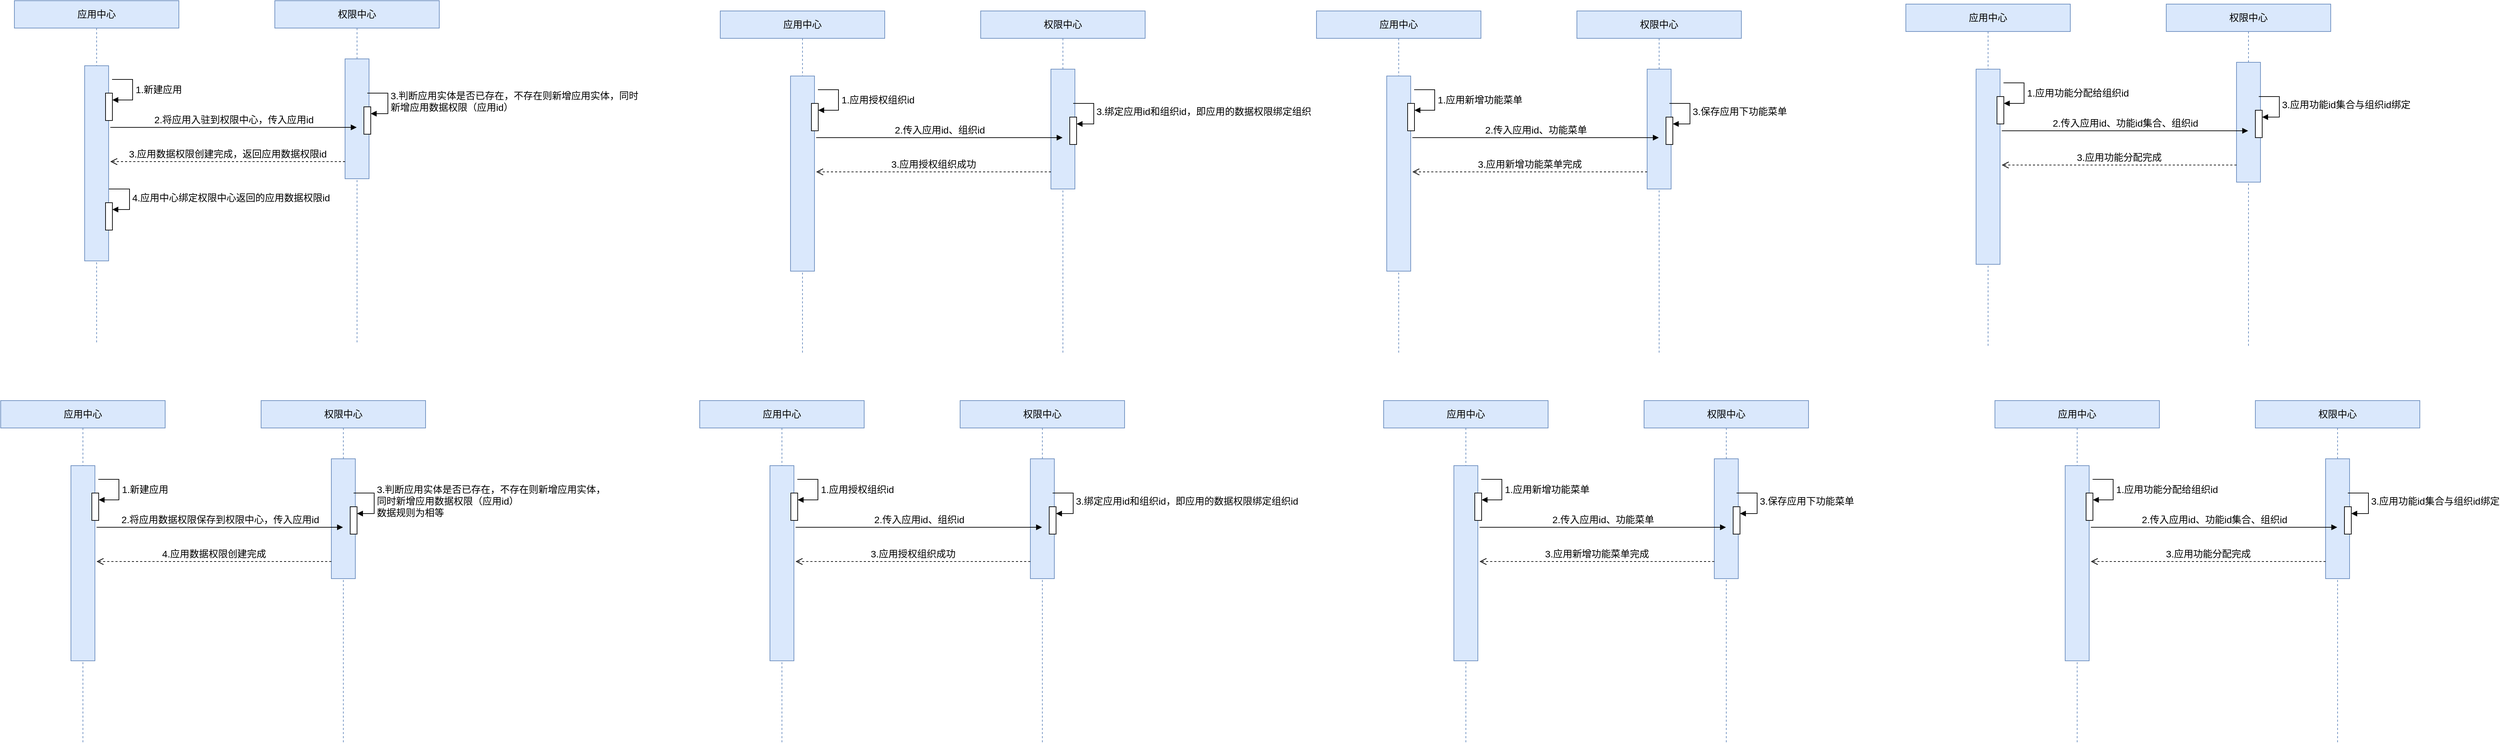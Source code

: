 <mxfile version="21.1.1" type="github">
  <diagram name="第 1 页" id="cDu-nd81y8ZBENEwocHq">
    <mxGraphModel dx="1307" dy="838" grid="1" gridSize="10" guides="1" tooltips="1" connect="1" arrows="1" fold="1" page="1" pageScale="1" pageWidth="827" pageHeight="1169" math="0" shadow="0">
      <root>
        <mxCell id="0" />
        <mxCell id="1" parent="0" />
        <mxCell id="DfRIseQvaOyFvM4dR8Jv-5" value="应用中心" style="shape=umlLifeline;perimeter=lifelinePerimeter;whiteSpace=wrap;html=1;container=1;dropTarget=0;collapsible=0;recursiveResize=0;outlineConnect=0;portConstraint=eastwest;newEdgeStyle={&quot;edgeStyle&quot;:&quot;elbowEdgeStyle&quot;,&quot;elbow&quot;:&quot;vertical&quot;,&quot;curved&quot;:0,&quot;rounded&quot;:0};fillColor=#dae8fc;strokeColor=#6c8ebf;fontSize=14;" vertex="1" parent="1">
          <mxGeometry x="70" y="585" width="240" height="500" as="geometry" />
        </mxCell>
        <mxCell id="DfRIseQvaOyFvM4dR8Jv-6" value="" style="html=1;points=[];perimeter=orthogonalPerimeter;outlineConnect=0;targetShapes=umlLifeline;portConstraint=eastwest;newEdgeStyle={&quot;edgeStyle&quot;:&quot;elbowEdgeStyle&quot;,&quot;elbow&quot;:&quot;vertical&quot;,&quot;curved&quot;:0,&quot;rounded&quot;:0};fillColor=#dae8fc;strokeColor=#6c8ebf;fontSize=14;" vertex="1" parent="DfRIseQvaOyFvM4dR8Jv-5">
          <mxGeometry x="102.5" y="95" width="35" height="285" as="geometry" />
        </mxCell>
        <mxCell id="DfRIseQvaOyFvM4dR8Jv-19" value="" style="html=1;points=[];perimeter=orthogonalPerimeter;outlineConnect=0;targetShapes=umlLifeline;portConstraint=eastwest;newEdgeStyle={&quot;edgeStyle&quot;:&quot;elbowEdgeStyle&quot;,&quot;elbow&quot;:&quot;vertical&quot;,&quot;curved&quot;:0,&quot;rounded&quot;:0};fontSize=14;" vertex="1" parent="DfRIseQvaOyFvM4dR8Jv-5">
          <mxGeometry x="133" y="135" width="10" height="40" as="geometry" />
        </mxCell>
        <mxCell id="DfRIseQvaOyFvM4dR8Jv-20" value="1.新建应用" style="html=1;align=left;spacingLeft=2;endArrow=block;rounded=0;edgeStyle=orthogonalEdgeStyle;curved=0;rounded=0;fontSize=14;" edge="1" target="DfRIseQvaOyFvM4dR8Jv-19" parent="DfRIseQvaOyFvM4dR8Jv-5">
          <mxGeometry relative="1" as="geometry">
            <mxPoint x="142.5" y="115" as="sourcePoint" />
            <Array as="points">
              <mxPoint x="172.5" y="145" />
            </Array>
          </mxGeometry>
        </mxCell>
        <mxCell id="DfRIseQvaOyFvM4dR8Jv-21" value="" style="html=1;points=[];perimeter=orthogonalPerimeter;outlineConnect=0;targetShapes=umlLifeline;portConstraint=eastwest;newEdgeStyle={&quot;edgeStyle&quot;:&quot;elbowEdgeStyle&quot;,&quot;elbow&quot;:&quot;vertical&quot;,&quot;curved&quot;:0,&quot;rounded&quot;:0};fontSize=14;" vertex="1" parent="DfRIseQvaOyFvM4dR8Jv-5">
          <mxGeometry x="133" y="295" width="10" height="40" as="geometry" />
        </mxCell>
        <mxCell id="DfRIseQvaOyFvM4dR8Jv-22" value="4.应用中心绑定权限中心返回的应用数据权限id" style="html=1;align=left;spacingLeft=2;endArrow=block;rounded=0;edgeStyle=orthogonalEdgeStyle;curved=0;rounded=0;fontSize=14;" edge="1" target="DfRIseQvaOyFvM4dR8Jv-21" parent="DfRIseQvaOyFvM4dR8Jv-5">
          <mxGeometry x="0.014" relative="1" as="geometry">
            <mxPoint x="138" y="275" as="sourcePoint" />
            <Array as="points">
              <mxPoint x="168" y="305" />
            </Array>
            <mxPoint as="offset" />
          </mxGeometry>
        </mxCell>
        <mxCell id="DfRIseQvaOyFvM4dR8Jv-7" value="权限中心" style="shape=umlLifeline;perimeter=lifelinePerimeter;whiteSpace=wrap;html=1;container=1;dropTarget=0;collapsible=0;recursiveResize=0;outlineConnect=0;portConstraint=eastwest;newEdgeStyle={&quot;edgeStyle&quot;:&quot;elbowEdgeStyle&quot;,&quot;elbow&quot;:&quot;vertical&quot;,&quot;curved&quot;:0,&quot;rounded&quot;:0};fillColor=#dae8fc;strokeColor=#6c8ebf;fontSize=14;" vertex="1" parent="1">
          <mxGeometry x="450" y="585" width="240" height="500" as="geometry" />
        </mxCell>
        <mxCell id="DfRIseQvaOyFvM4dR8Jv-8" value="" style="html=1;points=[];perimeter=orthogonalPerimeter;outlineConnect=0;targetShapes=umlLifeline;portConstraint=eastwest;newEdgeStyle={&quot;edgeStyle&quot;:&quot;elbowEdgeStyle&quot;,&quot;elbow&quot;:&quot;vertical&quot;,&quot;curved&quot;:0,&quot;rounded&quot;:0};fillColor=#dae8fc;strokeColor=#6c8ebf;fontSize=14;" vertex="1" parent="DfRIseQvaOyFvM4dR8Jv-7">
          <mxGeometry x="102.5" y="85" width="35" height="175" as="geometry" />
        </mxCell>
        <mxCell id="DfRIseQvaOyFvM4dR8Jv-17" value="" style="html=1;points=[];perimeter=orthogonalPerimeter;outlineConnect=0;targetShapes=umlLifeline;portConstraint=eastwest;newEdgeStyle={&quot;edgeStyle&quot;:&quot;elbowEdgeStyle&quot;,&quot;elbow&quot;:&quot;vertical&quot;,&quot;curved&quot;:0,&quot;rounded&quot;:0};fontSize=14;" vertex="1" parent="DfRIseQvaOyFvM4dR8Jv-7">
          <mxGeometry x="130" y="155" width="10" height="40" as="geometry" />
        </mxCell>
        <mxCell id="DfRIseQvaOyFvM4dR8Jv-18" value="3.判断应用实体是否已存在，不存在则新增应用实体，同时&lt;br&gt;新增应用数据权限（应用id）" style="html=1;align=left;spacingLeft=2;endArrow=block;rounded=0;edgeStyle=orthogonalEdgeStyle;curved=0;rounded=0;fontSize=14;" edge="1" target="DfRIseQvaOyFvM4dR8Jv-17" parent="DfRIseQvaOyFvM4dR8Jv-7">
          <mxGeometry x="-0.009" relative="1" as="geometry">
            <mxPoint x="135" y="135" as="sourcePoint" />
            <Array as="points">
              <mxPoint x="165" y="165" />
            </Array>
            <mxPoint as="offset" />
          </mxGeometry>
        </mxCell>
        <mxCell id="DfRIseQvaOyFvM4dR8Jv-12" value="2.将应用入驻到权限中心，传入应用id" style="html=1;verticalAlign=bottom;endArrow=block;edgeStyle=elbowEdgeStyle;elbow=vertical;curved=0;rounded=0;fontSize=14;" edge="1" parent="1" target="DfRIseQvaOyFvM4dR8Jv-7">
          <mxGeometry x="0.0" width="80" relative="1" as="geometry">
            <mxPoint x="210" y="770" as="sourcePoint" />
            <mxPoint x="290" y="770" as="targetPoint" />
            <mxPoint as="offset" />
          </mxGeometry>
        </mxCell>
        <mxCell id="DfRIseQvaOyFvM4dR8Jv-13" value="3.应用数据权限创建完成，返回应用数据权限id" style="html=1;verticalAlign=bottom;endArrow=open;dashed=1;endSize=8;edgeStyle=elbowEdgeStyle;elbow=vertical;curved=0;rounded=0;fontSize=14;" edge="1" parent="1" source="DfRIseQvaOyFvM4dR8Jv-8">
          <mxGeometry x="0.002" relative="1" as="geometry">
            <mxPoint x="290" y="820" as="sourcePoint" />
            <mxPoint x="210" y="820" as="targetPoint" />
            <mxPoint as="offset" />
          </mxGeometry>
        </mxCell>
        <mxCell id="DfRIseQvaOyFvM4dR8Jv-23" value="应用中心" style="shape=umlLifeline;perimeter=lifelinePerimeter;whiteSpace=wrap;html=1;container=1;dropTarget=0;collapsible=0;recursiveResize=0;outlineConnect=0;portConstraint=eastwest;newEdgeStyle={&quot;edgeStyle&quot;:&quot;elbowEdgeStyle&quot;,&quot;elbow&quot;:&quot;vertical&quot;,&quot;curved&quot;:0,&quot;rounded&quot;:0};fillColor=#dae8fc;strokeColor=#6c8ebf;fontSize=14;" vertex="1" parent="1">
          <mxGeometry x="1100" y="600" width="240" height="500" as="geometry" />
        </mxCell>
        <mxCell id="DfRIseQvaOyFvM4dR8Jv-24" value="" style="html=1;points=[];perimeter=orthogonalPerimeter;outlineConnect=0;targetShapes=umlLifeline;portConstraint=eastwest;newEdgeStyle={&quot;edgeStyle&quot;:&quot;elbowEdgeStyle&quot;,&quot;elbow&quot;:&quot;vertical&quot;,&quot;curved&quot;:0,&quot;rounded&quot;:0};fillColor=#dae8fc;strokeColor=#6c8ebf;fontSize=14;" vertex="1" parent="DfRIseQvaOyFvM4dR8Jv-23">
          <mxGeometry x="102.5" y="95" width="35" height="285" as="geometry" />
        </mxCell>
        <mxCell id="DfRIseQvaOyFvM4dR8Jv-25" value="" style="html=1;points=[];perimeter=orthogonalPerimeter;outlineConnect=0;targetShapes=umlLifeline;portConstraint=eastwest;newEdgeStyle={&quot;edgeStyle&quot;:&quot;elbowEdgeStyle&quot;,&quot;elbow&quot;:&quot;vertical&quot;,&quot;curved&quot;:0,&quot;rounded&quot;:0};fontSize=14;" vertex="1" parent="DfRIseQvaOyFvM4dR8Jv-23">
          <mxGeometry x="133" y="135" width="10" height="40" as="geometry" />
        </mxCell>
        <mxCell id="DfRIseQvaOyFvM4dR8Jv-26" value="1.应用授权组织id" style="html=1;align=left;spacingLeft=2;endArrow=block;rounded=0;edgeStyle=orthogonalEdgeStyle;curved=0;rounded=0;fontSize=14;" edge="1" parent="DfRIseQvaOyFvM4dR8Jv-23" target="DfRIseQvaOyFvM4dR8Jv-25">
          <mxGeometry x="-0.011" relative="1" as="geometry">
            <mxPoint x="142.5" y="115" as="sourcePoint" />
            <Array as="points">
              <mxPoint x="172.5" y="145" />
            </Array>
            <mxPoint as="offset" />
          </mxGeometry>
        </mxCell>
        <mxCell id="DfRIseQvaOyFvM4dR8Jv-29" value="权限中心" style="shape=umlLifeline;perimeter=lifelinePerimeter;whiteSpace=wrap;html=1;container=1;dropTarget=0;collapsible=0;recursiveResize=0;outlineConnect=0;portConstraint=eastwest;newEdgeStyle={&quot;edgeStyle&quot;:&quot;elbowEdgeStyle&quot;,&quot;elbow&quot;:&quot;vertical&quot;,&quot;curved&quot;:0,&quot;rounded&quot;:0};fillColor=#dae8fc;strokeColor=#6c8ebf;fontSize=14;" vertex="1" parent="1">
          <mxGeometry x="1480" y="600" width="240" height="500" as="geometry" />
        </mxCell>
        <mxCell id="DfRIseQvaOyFvM4dR8Jv-30" value="" style="html=1;points=[];perimeter=orthogonalPerimeter;outlineConnect=0;targetShapes=umlLifeline;portConstraint=eastwest;newEdgeStyle={&quot;edgeStyle&quot;:&quot;elbowEdgeStyle&quot;,&quot;elbow&quot;:&quot;vertical&quot;,&quot;curved&quot;:0,&quot;rounded&quot;:0};fillColor=#dae8fc;strokeColor=#6c8ebf;fontSize=14;" vertex="1" parent="DfRIseQvaOyFvM4dR8Jv-29">
          <mxGeometry x="102.5" y="85" width="35" height="175" as="geometry" />
        </mxCell>
        <mxCell id="DfRIseQvaOyFvM4dR8Jv-31" value="" style="html=1;points=[];perimeter=orthogonalPerimeter;outlineConnect=0;targetShapes=umlLifeline;portConstraint=eastwest;newEdgeStyle={&quot;edgeStyle&quot;:&quot;elbowEdgeStyle&quot;,&quot;elbow&quot;:&quot;vertical&quot;,&quot;curved&quot;:0,&quot;rounded&quot;:0};fontSize=14;" vertex="1" parent="DfRIseQvaOyFvM4dR8Jv-29">
          <mxGeometry x="130" y="155" width="10" height="40" as="geometry" />
        </mxCell>
        <mxCell id="DfRIseQvaOyFvM4dR8Jv-32" value="3.绑定应用id和组织id，即应用的数据权限绑定组织" style="html=1;align=left;spacingLeft=2;endArrow=block;rounded=0;edgeStyle=orthogonalEdgeStyle;curved=0;rounded=0;fontSize=14;" edge="1" parent="DfRIseQvaOyFvM4dR8Jv-29" target="DfRIseQvaOyFvM4dR8Jv-31">
          <mxGeometry x="-0.009" relative="1" as="geometry">
            <mxPoint x="135" y="135" as="sourcePoint" />
            <Array as="points">
              <mxPoint x="165" y="165" />
            </Array>
            <mxPoint as="offset" />
          </mxGeometry>
        </mxCell>
        <mxCell id="DfRIseQvaOyFvM4dR8Jv-33" value="2.传入应用id、组织id" style="html=1;verticalAlign=bottom;endArrow=block;edgeStyle=elbowEdgeStyle;elbow=vertical;curved=0;rounded=0;fontSize=14;" edge="1" parent="1" target="DfRIseQvaOyFvM4dR8Jv-29">
          <mxGeometry x="0.001" width="80" relative="1" as="geometry">
            <mxPoint x="1240" y="785" as="sourcePoint" />
            <mxPoint x="1320" y="785" as="targetPoint" />
            <mxPoint as="offset" />
          </mxGeometry>
        </mxCell>
        <mxCell id="DfRIseQvaOyFvM4dR8Jv-34" value="3.应用授权组织成功" style="html=1;verticalAlign=bottom;endArrow=open;dashed=1;endSize=8;edgeStyle=elbowEdgeStyle;elbow=vertical;curved=0;rounded=0;fontSize=14;" edge="1" parent="1" source="DfRIseQvaOyFvM4dR8Jv-30">
          <mxGeometry x="0.001" relative="1" as="geometry">
            <mxPoint x="1320" y="835" as="sourcePoint" />
            <mxPoint x="1240" y="835" as="targetPoint" />
            <mxPoint as="offset" />
          </mxGeometry>
        </mxCell>
        <mxCell id="DfRIseQvaOyFvM4dR8Jv-35" value="应用中心" style="shape=umlLifeline;perimeter=lifelinePerimeter;whiteSpace=wrap;html=1;container=1;dropTarget=0;collapsible=0;recursiveResize=0;outlineConnect=0;portConstraint=eastwest;newEdgeStyle={&quot;edgeStyle&quot;:&quot;elbowEdgeStyle&quot;,&quot;elbow&quot;:&quot;vertical&quot;,&quot;curved&quot;:0,&quot;rounded&quot;:0};fillColor=#dae8fc;strokeColor=#6c8ebf;fontSize=14;" vertex="1" parent="1">
          <mxGeometry x="1970" y="600" width="240" height="500" as="geometry" />
        </mxCell>
        <mxCell id="DfRIseQvaOyFvM4dR8Jv-36" value="" style="html=1;points=[];perimeter=orthogonalPerimeter;outlineConnect=0;targetShapes=umlLifeline;portConstraint=eastwest;newEdgeStyle={&quot;edgeStyle&quot;:&quot;elbowEdgeStyle&quot;,&quot;elbow&quot;:&quot;vertical&quot;,&quot;curved&quot;:0,&quot;rounded&quot;:0};fillColor=#dae8fc;strokeColor=#6c8ebf;fontSize=14;" vertex="1" parent="DfRIseQvaOyFvM4dR8Jv-35">
          <mxGeometry x="102.5" y="95" width="35" height="285" as="geometry" />
        </mxCell>
        <mxCell id="DfRIseQvaOyFvM4dR8Jv-37" value="" style="html=1;points=[];perimeter=orthogonalPerimeter;outlineConnect=0;targetShapes=umlLifeline;portConstraint=eastwest;newEdgeStyle={&quot;edgeStyle&quot;:&quot;elbowEdgeStyle&quot;,&quot;elbow&quot;:&quot;vertical&quot;,&quot;curved&quot;:0,&quot;rounded&quot;:0};fontSize=14;" vertex="1" parent="DfRIseQvaOyFvM4dR8Jv-35">
          <mxGeometry x="133" y="135" width="10" height="40" as="geometry" />
        </mxCell>
        <mxCell id="DfRIseQvaOyFvM4dR8Jv-38" value="1.应用新增功能菜单" style="html=1;align=left;spacingLeft=2;endArrow=block;rounded=0;edgeStyle=orthogonalEdgeStyle;curved=0;rounded=0;fontSize=14;" edge="1" parent="DfRIseQvaOyFvM4dR8Jv-35" target="DfRIseQvaOyFvM4dR8Jv-37">
          <mxGeometry relative="1" as="geometry">
            <mxPoint x="142.5" y="115" as="sourcePoint" />
            <Array as="points">
              <mxPoint x="172.5" y="145" />
            </Array>
          </mxGeometry>
        </mxCell>
        <mxCell id="DfRIseQvaOyFvM4dR8Jv-39" value="权限中心" style="shape=umlLifeline;perimeter=lifelinePerimeter;whiteSpace=wrap;html=1;container=1;dropTarget=0;collapsible=0;recursiveResize=0;outlineConnect=0;portConstraint=eastwest;newEdgeStyle={&quot;edgeStyle&quot;:&quot;elbowEdgeStyle&quot;,&quot;elbow&quot;:&quot;vertical&quot;,&quot;curved&quot;:0,&quot;rounded&quot;:0};fillColor=#dae8fc;strokeColor=#6c8ebf;fontSize=14;" vertex="1" parent="1">
          <mxGeometry x="2350" y="600" width="240" height="500" as="geometry" />
        </mxCell>
        <mxCell id="DfRIseQvaOyFvM4dR8Jv-40" value="" style="html=1;points=[];perimeter=orthogonalPerimeter;outlineConnect=0;targetShapes=umlLifeline;portConstraint=eastwest;newEdgeStyle={&quot;edgeStyle&quot;:&quot;elbowEdgeStyle&quot;,&quot;elbow&quot;:&quot;vertical&quot;,&quot;curved&quot;:0,&quot;rounded&quot;:0};fillColor=#dae8fc;strokeColor=#6c8ebf;fontSize=14;" vertex="1" parent="DfRIseQvaOyFvM4dR8Jv-39">
          <mxGeometry x="102.5" y="85" width="35" height="175" as="geometry" />
        </mxCell>
        <mxCell id="DfRIseQvaOyFvM4dR8Jv-41" value="" style="html=1;points=[];perimeter=orthogonalPerimeter;outlineConnect=0;targetShapes=umlLifeline;portConstraint=eastwest;newEdgeStyle={&quot;edgeStyle&quot;:&quot;elbowEdgeStyle&quot;,&quot;elbow&quot;:&quot;vertical&quot;,&quot;curved&quot;:0,&quot;rounded&quot;:0};fontSize=14;" vertex="1" parent="DfRIseQvaOyFvM4dR8Jv-39">
          <mxGeometry x="130" y="155" width="10" height="40" as="geometry" />
        </mxCell>
        <mxCell id="DfRIseQvaOyFvM4dR8Jv-42" value="3.保存应用下功能菜单" style="html=1;align=left;spacingLeft=2;endArrow=block;rounded=0;edgeStyle=orthogonalEdgeStyle;curved=0;rounded=0;fontSize=14;" edge="1" parent="DfRIseQvaOyFvM4dR8Jv-39" target="DfRIseQvaOyFvM4dR8Jv-41">
          <mxGeometry x="-0.009" relative="1" as="geometry">
            <mxPoint x="135" y="135" as="sourcePoint" />
            <Array as="points">
              <mxPoint x="165" y="165" />
            </Array>
            <mxPoint as="offset" />
          </mxGeometry>
        </mxCell>
        <mxCell id="DfRIseQvaOyFvM4dR8Jv-43" value="2.传入应用id、功能菜单" style="html=1;verticalAlign=bottom;endArrow=block;edgeStyle=elbowEdgeStyle;elbow=vertical;curved=0;rounded=0;fontSize=14;" edge="1" parent="1" target="DfRIseQvaOyFvM4dR8Jv-39">
          <mxGeometry x="0.001" width="80" relative="1" as="geometry">
            <mxPoint x="2110" y="785" as="sourcePoint" />
            <mxPoint x="2190" y="785" as="targetPoint" />
            <mxPoint as="offset" />
          </mxGeometry>
        </mxCell>
        <mxCell id="DfRIseQvaOyFvM4dR8Jv-44" value="3.应用新增功能菜单完成" style="html=1;verticalAlign=bottom;endArrow=open;dashed=1;endSize=8;edgeStyle=elbowEdgeStyle;elbow=vertical;curved=0;rounded=0;fontSize=14;" edge="1" parent="1" source="DfRIseQvaOyFvM4dR8Jv-40">
          <mxGeometry x="0.001" relative="1" as="geometry">
            <mxPoint x="2190" y="835" as="sourcePoint" />
            <mxPoint x="2110" y="835" as="targetPoint" />
            <mxPoint as="offset" />
          </mxGeometry>
        </mxCell>
        <mxCell id="DfRIseQvaOyFvM4dR8Jv-47" value="应用中心" style="shape=umlLifeline;perimeter=lifelinePerimeter;whiteSpace=wrap;html=1;container=1;dropTarget=0;collapsible=0;recursiveResize=0;outlineConnect=0;portConstraint=eastwest;newEdgeStyle={&quot;edgeStyle&quot;:&quot;elbowEdgeStyle&quot;,&quot;elbow&quot;:&quot;vertical&quot;,&quot;curved&quot;:0,&quot;rounded&quot;:0};fillColor=#dae8fc;strokeColor=#6c8ebf;fontSize=14;" vertex="1" parent="1">
          <mxGeometry x="2830" y="590" width="240" height="500" as="geometry" />
        </mxCell>
        <mxCell id="DfRIseQvaOyFvM4dR8Jv-48" value="" style="html=1;points=[];perimeter=orthogonalPerimeter;outlineConnect=0;targetShapes=umlLifeline;portConstraint=eastwest;newEdgeStyle={&quot;edgeStyle&quot;:&quot;elbowEdgeStyle&quot;,&quot;elbow&quot;:&quot;vertical&quot;,&quot;curved&quot;:0,&quot;rounded&quot;:0};fillColor=#dae8fc;strokeColor=#6c8ebf;fontSize=14;" vertex="1" parent="DfRIseQvaOyFvM4dR8Jv-47">
          <mxGeometry x="102.5" y="95" width="35" height="285" as="geometry" />
        </mxCell>
        <mxCell id="DfRIseQvaOyFvM4dR8Jv-49" value="" style="html=1;points=[];perimeter=orthogonalPerimeter;outlineConnect=0;targetShapes=umlLifeline;portConstraint=eastwest;newEdgeStyle={&quot;edgeStyle&quot;:&quot;elbowEdgeStyle&quot;,&quot;elbow&quot;:&quot;vertical&quot;,&quot;curved&quot;:0,&quot;rounded&quot;:0};fontSize=14;" vertex="1" parent="DfRIseQvaOyFvM4dR8Jv-47">
          <mxGeometry x="133" y="135" width="10" height="40" as="geometry" />
        </mxCell>
        <mxCell id="DfRIseQvaOyFvM4dR8Jv-50" value="1.应用功能分配给组织id" style="html=1;align=left;spacingLeft=2;endArrow=block;rounded=0;edgeStyle=orthogonalEdgeStyle;curved=0;rounded=0;fontSize=14;" edge="1" parent="DfRIseQvaOyFvM4dR8Jv-47" target="DfRIseQvaOyFvM4dR8Jv-49">
          <mxGeometry relative="1" as="geometry">
            <mxPoint x="142.5" y="115" as="sourcePoint" />
            <Array as="points">
              <mxPoint x="172.5" y="145" />
            </Array>
          </mxGeometry>
        </mxCell>
        <mxCell id="DfRIseQvaOyFvM4dR8Jv-53" value="权限中心" style="shape=umlLifeline;perimeter=lifelinePerimeter;whiteSpace=wrap;html=1;container=1;dropTarget=0;collapsible=0;recursiveResize=0;outlineConnect=0;portConstraint=eastwest;newEdgeStyle={&quot;edgeStyle&quot;:&quot;elbowEdgeStyle&quot;,&quot;elbow&quot;:&quot;vertical&quot;,&quot;curved&quot;:0,&quot;rounded&quot;:0};fillColor=#dae8fc;strokeColor=#6c8ebf;fontSize=14;" vertex="1" parent="1">
          <mxGeometry x="3210" y="590" width="240" height="500" as="geometry" />
        </mxCell>
        <mxCell id="DfRIseQvaOyFvM4dR8Jv-54" value="" style="html=1;points=[];perimeter=orthogonalPerimeter;outlineConnect=0;targetShapes=umlLifeline;portConstraint=eastwest;newEdgeStyle={&quot;edgeStyle&quot;:&quot;elbowEdgeStyle&quot;,&quot;elbow&quot;:&quot;vertical&quot;,&quot;curved&quot;:0,&quot;rounded&quot;:0};fillColor=#dae8fc;strokeColor=#6c8ebf;fontSize=14;" vertex="1" parent="DfRIseQvaOyFvM4dR8Jv-53">
          <mxGeometry x="102.5" y="85" width="35" height="175" as="geometry" />
        </mxCell>
        <mxCell id="DfRIseQvaOyFvM4dR8Jv-55" value="" style="html=1;points=[];perimeter=orthogonalPerimeter;outlineConnect=0;targetShapes=umlLifeline;portConstraint=eastwest;newEdgeStyle={&quot;edgeStyle&quot;:&quot;elbowEdgeStyle&quot;,&quot;elbow&quot;:&quot;vertical&quot;,&quot;curved&quot;:0,&quot;rounded&quot;:0};fontSize=14;" vertex="1" parent="DfRIseQvaOyFvM4dR8Jv-53">
          <mxGeometry x="130" y="155" width="10" height="40" as="geometry" />
        </mxCell>
        <mxCell id="DfRIseQvaOyFvM4dR8Jv-56" value="3.应用功能id集合与组织id绑定" style="html=1;align=left;spacingLeft=2;endArrow=block;rounded=0;edgeStyle=orthogonalEdgeStyle;curved=0;rounded=0;fontSize=14;" edge="1" parent="DfRIseQvaOyFvM4dR8Jv-53" target="DfRIseQvaOyFvM4dR8Jv-55">
          <mxGeometry x="-0.009" relative="1" as="geometry">
            <mxPoint x="135" y="135" as="sourcePoint" />
            <Array as="points">
              <mxPoint x="165" y="165" />
            </Array>
            <mxPoint as="offset" />
          </mxGeometry>
        </mxCell>
        <mxCell id="DfRIseQvaOyFvM4dR8Jv-57" value="2.传入应用id、功能id集合、组织id" style="html=1;verticalAlign=bottom;endArrow=block;edgeStyle=elbowEdgeStyle;elbow=vertical;curved=0;rounded=0;fontSize=14;" edge="1" parent="1" target="DfRIseQvaOyFvM4dR8Jv-53">
          <mxGeometry width="80" relative="1" as="geometry">
            <mxPoint x="2970" y="775" as="sourcePoint" />
            <mxPoint x="3050" y="775" as="targetPoint" />
          </mxGeometry>
        </mxCell>
        <mxCell id="DfRIseQvaOyFvM4dR8Jv-58" value="3.应用功能分配完成" style="html=1;verticalAlign=bottom;endArrow=open;dashed=1;endSize=8;edgeStyle=elbowEdgeStyle;elbow=vertical;curved=0;rounded=0;fontSize=14;" edge="1" parent="1" source="DfRIseQvaOyFvM4dR8Jv-54">
          <mxGeometry x="0.001" relative="1" as="geometry">
            <mxPoint x="3050" y="825" as="sourcePoint" />
            <mxPoint x="2970" y="825" as="targetPoint" />
            <mxPoint as="offset" />
          </mxGeometry>
        </mxCell>
        <mxCell id="DfRIseQvaOyFvM4dR8Jv-59" value="应用中心" style="shape=umlLifeline;perimeter=lifelinePerimeter;whiteSpace=wrap;html=1;container=1;dropTarget=0;collapsible=0;recursiveResize=0;outlineConnect=0;portConstraint=eastwest;newEdgeStyle={&quot;edgeStyle&quot;:&quot;elbowEdgeStyle&quot;,&quot;elbow&quot;:&quot;vertical&quot;,&quot;curved&quot;:0,&quot;rounded&quot;:0};fillColor=#dae8fc;strokeColor=#6c8ebf;fontSize=14;" vertex="1" parent="1">
          <mxGeometry x="50" y="1169" width="240" height="500" as="geometry" />
        </mxCell>
        <mxCell id="DfRIseQvaOyFvM4dR8Jv-60" value="" style="html=1;points=[];perimeter=orthogonalPerimeter;outlineConnect=0;targetShapes=umlLifeline;portConstraint=eastwest;newEdgeStyle={&quot;edgeStyle&quot;:&quot;elbowEdgeStyle&quot;,&quot;elbow&quot;:&quot;vertical&quot;,&quot;curved&quot;:0,&quot;rounded&quot;:0};fillColor=#dae8fc;strokeColor=#6c8ebf;fontSize=14;" vertex="1" parent="DfRIseQvaOyFvM4dR8Jv-59">
          <mxGeometry x="102.5" y="95" width="35" height="285" as="geometry" />
        </mxCell>
        <mxCell id="DfRIseQvaOyFvM4dR8Jv-61" value="" style="html=1;points=[];perimeter=orthogonalPerimeter;outlineConnect=0;targetShapes=umlLifeline;portConstraint=eastwest;newEdgeStyle={&quot;edgeStyle&quot;:&quot;elbowEdgeStyle&quot;,&quot;elbow&quot;:&quot;vertical&quot;,&quot;curved&quot;:0,&quot;rounded&quot;:0};fontSize=14;" vertex="1" parent="DfRIseQvaOyFvM4dR8Jv-59">
          <mxGeometry x="133" y="135" width="10" height="40" as="geometry" />
        </mxCell>
        <mxCell id="DfRIseQvaOyFvM4dR8Jv-62" value="1.新建应用" style="html=1;align=left;spacingLeft=2;endArrow=block;rounded=0;edgeStyle=orthogonalEdgeStyle;curved=0;rounded=0;fontSize=14;" edge="1" parent="DfRIseQvaOyFvM4dR8Jv-59" target="DfRIseQvaOyFvM4dR8Jv-61">
          <mxGeometry relative="1" as="geometry">
            <mxPoint x="142.5" y="115" as="sourcePoint" />
            <Array as="points">
              <mxPoint x="172.5" y="145" />
            </Array>
          </mxGeometry>
        </mxCell>
        <mxCell id="DfRIseQvaOyFvM4dR8Jv-65" value="权限中心" style="shape=umlLifeline;perimeter=lifelinePerimeter;whiteSpace=wrap;html=1;container=1;dropTarget=0;collapsible=0;recursiveResize=0;outlineConnect=0;portConstraint=eastwest;newEdgeStyle={&quot;edgeStyle&quot;:&quot;elbowEdgeStyle&quot;,&quot;elbow&quot;:&quot;vertical&quot;,&quot;curved&quot;:0,&quot;rounded&quot;:0};fillColor=#dae8fc;strokeColor=#6c8ebf;fontSize=14;" vertex="1" parent="1">
          <mxGeometry x="430" y="1169" width="240" height="500" as="geometry" />
        </mxCell>
        <mxCell id="DfRIseQvaOyFvM4dR8Jv-66" value="" style="html=1;points=[];perimeter=orthogonalPerimeter;outlineConnect=0;targetShapes=umlLifeline;portConstraint=eastwest;newEdgeStyle={&quot;edgeStyle&quot;:&quot;elbowEdgeStyle&quot;,&quot;elbow&quot;:&quot;vertical&quot;,&quot;curved&quot;:0,&quot;rounded&quot;:0};fillColor=#dae8fc;strokeColor=#6c8ebf;fontSize=14;" vertex="1" parent="DfRIseQvaOyFvM4dR8Jv-65">
          <mxGeometry x="102.5" y="85" width="35" height="175" as="geometry" />
        </mxCell>
        <mxCell id="DfRIseQvaOyFvM4dR8Jv-67" value="" style="html=1;points=[];perimeter=orthogonalPerimeter;outlineConnect=0;targetShapes=umlLifeline;portConstraint=eastwest;newEdgeStyle={&quot;edgeStyle&quot;:&quot;elbowEdgeStyle&quot;,&quot;elbow&quot;:&quot;vertical&quot;,&quot;curved&quot;:0,&quot;rounded&quot;:0};fontSize=14;" vertex="1" parent="DfRIseQvaOyFvM4dR8Jv-65">
          <mxGeometry x="130" y="155" width="10" height="40" as="geometry" />
        </mxCell>
        <mxCell id="DfRIseQvaOyFvM4dR8Jv-68" value="3.判断应用实体是否已存在，不存在则新增应用实体，&lt;br&gt;同时新增应用数据权限（应用id）&lt;br&gt;数据规则为相等" style="html=1;align=left;spacingLeft=2;endArrow=block;rounded=0;edgeStyle=orthogonalEdgeStyle;curved=0;rounded=0;fontSize=14;" edge="1" parent="DfRIseQvaOyFvM4dR8Jv-65" target="DfRIseQvaOyFvM4dR8Jv-67">
          <mxGeometry x="-0.009" relative="1" as="geometry">
            <mxPoint x="135" y="135" as="sourcePoint" />
            <Array as="points">
              <mxPoint x="165" y="165" />
            </Array>
            <mxPoint as="offset" />
          </mxGeometry>
        </mxCell>
        <mxCell id="DfRIseQvaOyFvM4dR8Jv-69" value="2.将应用数据权限保存到权限中心，传入应用id" style="html=1;verticalAlign=bottom;endArrow=block;edgeStyle=elbowEdgeStyle;elbow=vertical;curved=0;rounded=0;fontSize=14;" edge="1" parent="1" target="DfRIseQvaOyFvM4dR8Jv-65">
          <mxGeometry x="0.0" width="80" relative="1" as="geometry">
            <mxPoint x="190" y="1354" as="sourcePoint" />
            <mxPoint x="270" y="1354" as="targetPoint" />
            <mxPoint as="offset" />
          </mxGeometry>
        </mxCell>
        <mxCell id="DfRIseQvaOyFvM4dR8Jv-70" value="4.应用数据权限创建完成" style="html=1;verticalAlign=bottom;endArrow=open;dashed=1;endSize=8;edgeStyle=elbowEdgeStyle;elbow=vertical;curved=0;rounded=0;fontSize=14;" edge="1" parent="1" source="DfRIseQvaOyFvM4dR8Jv-66">
          <mxGeometry x="0.002" relative="1" as="geometry">
            <mxPoint x="270" y="1404" as="sourcePoint" />
            <mxPoint x="190" y="1404" as="targetPoint" />
            <mxPoint as="offset" />
          </mxGeometry>
        </mxCell>
        <mxCell id="DfRIseQvaOyFvM4dR8Jv-79" value="应用中心" style="shape=umlLifeline;perimeter=lifelinePerimeter;whiteSpace=wrap;html=1;container=1;dropTarget=0;collapsible=0;recursiveResize=0;outlineConnect=0;portConstraint=eastwest;newEdgeStyle={&quot;edgeStyle&quot;:&quot;elbowEdgeStyle&quot;,&quot;elbow&quot;:&quot;vertical&quot;,&quot;curved&quot;:0,&quot;rounded&quot;:0};fillColor=#dae8fc;strokeColor=#6c8ebf;fontSize=14;" vertex="1" parent="1">
          <mxGeometry x="1070" y="1169" width="240" height="500" as="geometry" />
        </mxCell>
        <mxCell id="DfRIseQvaOyFvM4dR8Jv-80" value="" style="html=1;points=[];perimeter=orthogonalPerimeter;outlineConnect=0;targetShapes=umlLifeline;portConstraint=eastwest;newEdgeStyle={&quot;edgeStyle&quot;:&quot;elbowEdgeStyle&quot;,&quot;elbow&quot;:&quot;vertical&quot;,&quot;curved&quot;:0,&quot;rounded&quot;:0};fillColor=#dae8fc;strokeColor=#6c8ebf;fontSize=14;" vertex="1" parent="DfRIseQvaOyFvM4dR8Jv-79">
          <mxGeometry x="102.5" y="95" width="35" height="285" as="geometry" />
        </mxCell>
        <mxCell id="DfRIseQvaOyFvM4dR8Jv-81" value="" style="html=1;points=[];perimeter=orthogonalPerimeter;outlineConnect=0;targetShapes=umlLifeline;portConstraint=eastwest;newEdgeStyle={&quot;edgeStyle&quot;:&quot;elbowEdgeStyle&quot;,&quot;elbow&quot;:&quot;vertical&quot;,&quot;curved&quot;:0,&quot;rounded&quot;:0};fontSize=14;" vertex="1" parent="DfRIseQvaOyFvM4dR8Jv-79">
          <mxGeometry x="133" y="135" width="10" height="40" as="geometry" />
        </mxCell>
        <mxCell id="DfRIseQvaOyFvM4dR8Jv-82" value="1.应用授权组织id" style="html=1;align=left;spacingLeft=2;endArrow=block;rounded=0;edgeStyle=orthogonalEdgeStyle;curved=0;rounded=0;fontSize=14;" edge="1" parent="DfRIseQvaOyFvM4dR8Jv-79" target="DfRIseQvaOyFvM4dR8Jv-81">
          <mxGeometry x="-0.011" relative="1" as="geometry">
            <mxPoint x="142.5" y="115" as="sourcePoint" />
            <Array as="points">
              <mxPoint x="172.5" y="145" />
            </Array>
            <mxPoint as="offset" />
          </mxGeometry>
        </mxCell>
        <mxCell id="DfRIseQvaOyFvM4dR8Jv-83" value="权限中心" style="shape=umlLifeline;perimeter=lifelinePerimeter;whiteSpace=wrap;html=1;container=1;dropTarget=0;collapsible=0;recursiveResize=0;outlineConnect=0;portConstraint=eastwest;newEdgeStyle={&quot;edgeStyle&quot;:&quot;elbowEdgeStyle&quot;,&quot;elbow&quot;:&quot;vertical&quot;,&quot;curved&quot;:0,&quot;rounded&quot;:0};fillColor=#dae8fc;strokeColor=#6c8ebf;fontSize=14;" vertex="1" parent="1">
          <mxGeometry x="1450" y="1169" width="240" height="500" as="geometry" />
        </mxCell>
        <mxCell id="DfRIseQvaOyFvM4dR8Jv-84" value="" style="html=1;points=[];perimeter=orthogonalPerimeter;outlineConnect=0;targetShapes=umlLifeline;portConstraint=eastwest;newEdgeStyle={&quot;edgeStyle&quot;:&quot;elbowEdgeStyle&quot;,&quot;elbow&quot;:&quot;vertical&quot;,&quot;curved&quot;:0,&quot;rounded&quot;:0};fillColor=#dae8fc;strokeColor=#6c8ebf;fontSize=14;" vertex="1" parent="DfRIseQvaOyFvM4dR8Jv-83">
          <mxGeometry x="102.5" y="85" width="35" height="175" as="geometry" />
        </mxCell>
        <mxCell id="DfRIseQvaOyFvM4dR8Jv-85" value="" style="html=1;points=[];perimeter=orthogonalPerimeter;outlineConnect=0;targetShapes=umlLifeline;portConstraint=eastwest;newEdgeStyle={&quot;edgeStyle&quot;:&quot;elbowEdgeStyle&quot;,&quot;elbow&quot;:&quot;vertical&quot;,&quot;curved&quot;:0,&quot;rounded&quot;:0};fontSize=14;" vertex="1" parent="DfRIseQvaOyFvM4dR8Jv-83">
          <mxGeometry x="130" y="155" width="10" height="40" as="geometry" />
        </mxCell>
        <mxCell id="DfRIseQvaOyFvM4dR8Jv-86" value="3.绑定应用id和组织id，即应用的数据权限绑定组织id" style="html=1;align=left;spacingLeft=2;endArrow=block;rounded=0;edgeStyle=orthogonalEdgeStyle;curved=0;rounded=0;fontSize=14;" edge="1" parent="DfRIseQvaOyFvM4dR8Jv-83" target="DfRIseQvaOyFvM4dR8Jv-85">
          <mxGeometry x="-0.009" relative="1" as="geometry">
            <mxPoint x="135" y="135" as="sourcePoint" />
            <Array as="points">
              <mxPoint x="165" y="165" />
            </Array>
            <mxPoint as="offset" />
          </mxGeometry>
        </mxCell>
        <mxCell id="DfRIseQvaOyFvM4dR8Jv-87" value="2.传入应用id、组织id" style="html=1;verticalAlign=bottom;endArrow=block;edgeStyle=elbowEdgeStyle;elbow=vertical;curved=0;rounded=0;fontSize=14;" edge="1" parent="1" target="DfRIseQvaOyFvM4dR8Jv-83">
          <mxGeometry x="0.001" width="80" relative="1" as="geometry">
            <mxPoint x="1210" y="1354" as="sourcePoint" />
            <mxPoint x="1290" y="1354" as="targetPoint" />
            <mxPoint as="offset" />
          </mxGeometry>
        </mxCell>
        <mxCell id="DfRIseQvaOyFvM4dR8Jv-88" value="3.应用授权组织成功" style="html=1;verticalAlign=bottom;endArrow=open;dashed=1;endSize=8;edgeStyle=elbowEdgeStyle;elbow=vertical;curved=0;rounded=0;fontSize=14;" edge="1" parent="1" source="DfRIseQvaOyFvM4dR8Jv-84">
          <mxGeometry x="0.001" relative="1" as="geometry">
            <mxPoint x="1290" y="1404" as="sourcePoint" />
            <mxPoint x="1210" y="1404" as="targetPoint" />
            <mxPoint as="offset" />
          </mxGeometry>
        </mxCell>
        <mxCell id="DfRIseQvaOyFvM4dR8Jv-89" value="应用中心" style="shape=umlLifeline;perimeter=lifelinePerimeter;whiteSpace=wrap;html=1;container=1;dropTarget=0;collapsible=0;recursiveResize=0;outlineConnect=0;portConstraint=eastwest;newEdgeStyle={&quot;edgeStyle&quot;:&quot;elbowEdgeStyle&quot;,&quot;elbow&quot;:&quot;vertical&quot;,&quot;curved&quot;:0,&quot;rounded&quot;:0};fillColor=#dae8fc;strokeColor=#6c8ebf;fontSize=14;" vertex="1" parent="1">
          <mxGeometry x="2068" y="1169" width="240" height="500" as="geometry" />
        </mxCell>
        <mxCell id="DfRIseQvaOyFvM4dR8Jv-90" value="" style="html=1;points=[];perimeter=orthogonalPerimeter;outlineConnect=0;targetShapes=umlLifeline;portConstraint=eastwest;newEdgeStyle={&quot;edgeStyle&quot;:&quot;elbowEdgeStyle&quot;,&quot;elbow&quot;:&quot;vertical&quot;,&quot;curved&quot;:0,&quot;rounded&quot;:0};fillColor=#dae8fc;strokeColor=#6c8ebf;fontSize=14;" vertex="1" parent="DfRIseQvaOyFvM4dR8Jv-89">
          <mxGeometry x="102.5" y="95" width="35" height="285" as="geometry" />
        </mxCell>
        <mxCell id="DfRIseQvaOyFvM4dR8Jv-91" value="" style="html=1;points=[];perimeter=orthogonalPerimeter;outlineConnect=0;targetShapes=umlLifeline;portConstraint=eastwest;newEdgeStyle={&quot;edgeStyle&quot;:&quot;elbowEdgeStyle&quot;,&quot;elbow&quot;:&quot;vertical&quot;,&quot;curved&quot;:0,&quot;rounded&quot;:0};fontSize=14;" vertex="1" parent="DfRIseQvaOyFvM4dR8Jv-89">
          <mxGeometry x="133" y="135" width="10" height="40" as="geometry" />
        </mxCell>
        <mxCell id="DfRIseQvaOyFvM4dR8Jv-92" value="1.应用新增功能菜单" style="html=1;align=left;spacingLeft=2;endArrow=block;rounded=0;edgeStyle=orthogonalEdgeStyle;curved=0;rounded=0;fontSize=14;" edge="1" parent="DfRIseQvaOyFvM4dR8Jv-89" target="DfRIseQvaOyFvM4dR8Jv-91">
          <mxGeometry relative="1" as="geometry">
            <mxPoint x="142.5" y="115" as="sourcePoint" />
            <Array as="points">
              <mxPoint x="172.5" y="145" />
            </Array>
          </mxGeometry>
        </mxCell>
        <mxCell id="DfRIseQvaOyFvM4dR8Jv-93" value="权限中心" style="shape=umlLifeline;perimeter=lifelinePerimeter;whiteSpace=wrap;html=1;container=1;dropTarget=0;collapsible=0;recursiveResize=0;outlineConnect=0;portConstraint=eastwest;newEdgeStyle={&quot;edgeStyle&quot;:&quot;elbowEdgeStyle&quot;,&quot;elbow&quot;:&quot;vertical&quot;,&quot;curved&quot;:0,&quot;rounded&quot;:0};fillColor=#dae8fc;strokeColor=#6c8ebf;fontSize=14;" vertex="1" parent="1">
          <mxGeometry x="2448" y="1169" width="240" height="500" as="geometry" />
        </mxCell>
        <mxCell id="DfRIseQvaOyFvM4dR8Jv-94" value="" style="html=1;points=[];perimeter=orthogonalPerimeter;outlineConnect=0;targetShapes=umlLifeline;portConstraint=eastwest;newEdgeStyle={&quot;edgeStyle&quot;:&quot;elbowEdgeStyle&quot;,&quot;elbow&quot;:&quot;vertical&quot;,&quot;curved&quot;:0,&quot;rounded&quot;:0};fillColor=#dae8fc;strokeColor=#6c8ebf;fontSize=14;" vertex="1" parent="DfRIseQvaOyFvM4dR8Jv-93">
          <mxGeometry x="102.5" y="85" width="35" height="175" as="geometry" />
        </mxCell>
        <mxCell id="DfRIseQvaOyFvM4dR8Jv-95" value="" style="html=1;points=[];perimeter=orthogonalPerimeter;outlineConnect=0;targetShapes=umlLifeline;portConstraint=eastwest;newEdgeStyle={&quot;edgeStyle&quot;:&quot;elbowEdgeStyle&quot;,&quot;elbow&quot;:&quot;vertical&quot;,&quot;curved&quot;:0,&quot;rounded&quot;:0};fontSize=14;" vertex="1" parent="DfRIseQvaOyFvM4dR8Jv-93">
          <mxGeometry x="130" y="155" width="10" height="40" as="geometry" />
        </mxCell>
        <mxCell id="DfRIseQvaOyFvM4dR8Jv-96" value="3.保存应用下功能菜单" style="html=1;align=left;spacingLeft=2;endArrow=block;rounded=0;edgeStyle=orthogonalEdgeStyle;curved=0;rounded=0;fontSize=14;" edge="1" parent="DfRIseQvaOyFvM4dR8Jv-93" target="DfRIseQvaOyFvM4dR8Jv-95">
          <mxGeometry x="-0.009" relative="1" as="geometry">
            <mxPoint x="135" y="135" as="sourcePoint" />
            <Array as="points">
              <mxPoint x="165" y="165" />
            </Array>
            <mxPoint as="offset" />
          </mxGeometry>
        </mxCell>
        <mxCell id="DfRIseQvaOyFvM4dR8Jv-97" value="2.传入应用id、功能菜单" style="html=1;verticalAlign=bottom;endArrow=block;edgeStyle=elbowEdgeStyle;elbow=vertical;curved=0;rounded=0;fontSize=14;" edge="1" parent="1" target="DfRIseQvaOyFvM4dR8Jv-93">
          <mxGeometry x="0.001" width="80" relative="1" as="geometry">
            <mxPoint x="2208" y="1354" as="sourcePoint" />
            <mxPoint x="2288" y="1354" as="targetPoint" />
            <mxPoint as="offset" />
          </mxGeometry>
        </mxCell>
        <mxCell id="DfRIseQvaOyFvM4dR8Jv-98" value="3.应用新增功能菜单完成" style="html=1;verticalAlign=bottom;endArrow=open;dashed=1;endSize=8;edgeStyle=elbowEdgeStyle;elbow=vertical;curved=0;rounded=0;fontSize=14;" edge="1" parent="1" source="DfRIseQvaOyFvM4dR8Jv-94">
          <mxGeometry x="0.001" relative="1" as="geometry">
            <mxPoint x="2288" y="1404" as="sourcePoint" />
            <mxPoint x="2208" y="1404" as="targetPoint" />
            <mxPoint as="offset" />
          </mxGeometry>
        </mxCell>
        <mxCell id="DfRIseQvaOyFvM4dR8Jv-99" value="应用中心" style="shape=umlLifeline;perimeter=lifelinePerimeter;whiteSpace=wrap;html=1;container=1;dropTarget=0;collapsible=0;recursiveResize=0;outlineConnect=0;portConstraint=eastwest;newEdgeStyle={&quot;edgeStyle&quot;:&quot;elbowEdgeStyle&quot;,&quot;elbow&quot;:&quot;vertical&quot;,&quot;curved&quot;:0,&quot;rounded&quot;:0};fillColor=#dae8fc;strokeColor=#6c8ebf;fontSize=14;" vertex="1" parent="1">
          <mxGeometry x="2960" y="1169" width="240" height="500" as="geometry" />
        </mxCell>
        <mxCell id="DfRIseQvaOyFvM4dR8Jv-100" value="" style="html=1;points=[];perimeter=orthogonalPerimeter;outlineConnect=0;targetShapes=umlLifeline;portConstraint=eastwest;newEdgeStyle={&quot;edgeStyle&quot;:&quot;elbowEdgeStyle&quot;,&quot;elbow&quot;:&quot;vertical&quot;,&quot;curved&quot;:0,&quot;rounded&quot;:0};fillColor=#dae8fc;strokeColor=#6c8ebf;fontSize=14;" vertex="1" parent="DfRIseQvaOyFvM4dR8Jv-99">
          <mxGeometry x="102.5" y="95" width="35" height="285" as="geometry" />
        </mxCell>
        <mxCell id="DfRIseQvaOyFvM4dR8Jv-101" value="" style="html=1;points=[];perimeter=orthogonalPerimeter;outlineConnect=0;targetShapes=umlLifeline;portConstraint=eastwest;newEdgeStyle={&quot;edgeStyle&quot;:&quot;elbowEdgeStyle&quot;,&quot;elbow&quot;:&quot;vertical&quot;,&quot;curved&quot;:0,&quot;rounded&quot;:0};fontSize=14;" vertex="1" parent="DfRIseQvaOyFvM4dR8Jv-99">
          <mxGeometry x="133" y="135" width="10" height="40" as="geometry" />
        </mxCell>
        <mxCell id="DfRIseQvaOyFvM4dR8Jv-102" value="1.应用功能分配给组织id" style="html=1;align=left;spacingLeft=2;endArrow=block;rounded=0;edgeStyle=orthogonalEdgeStyle;curved=0;rounded=0;fontSize=14;" edge="1" parent="DfRIseQvaOyFvM4dR8Jv-99" target="DfRIseQvaOyFvM4dR8Jv-101">
          <mxGeometry relative="1" as="geometry">
            <mxPoint x="142.5" y="115" as="sourcePoint" />
            <Array as="points">
              <mxPoint x="172.5" y="145" />
            </Array>
          </mxGeometry>
        </mxCell>
        <mxCell id="DfRIseQvaOyFvM4dR8Jv-103" value="权限中心" style="shape=umlLifeline;perimeter=lifelinePerimeter;whiteSpace=wrap;html=1;container=1;dropTarget=0;collapsible=0;recursiveResize=0;outlineConnect=0;portConstraint=eastwest;newEdgeStyle={&quot;edgeStyle&quot;:&quot;elbowEdgeStyle&quot;,&quot;elbow&quot;:&quot;vertical&quot;,&quot;curved&quot;:0,&quot;rounded&quot;:0};fillColor=#dae8fc;strokeColor=#6c8ebf;fontSize=14;" vertex="1" parent="1">
          <mxGeometry x="3340" y="1169" width="240" height="500" as="geometry" />
        </mxCell>
        <mxCell id="DfRIseQvaOyFvM4dR8Jv-104" value="" style="html=1;points=[];perimeter=orthogonalPerimeter;outlineConnect=0;targetShapes=umlLifeline;portConstraint=eastwest;newEdgeStyle={&quot;edgeStyle&quot;:&quot;elbowEdgeStyle&quot;,&quot;elbow&quot;:&quot;vertical&quot;,&quot;curved&quot;:0,&quot;rounded&quot;:0};fillColor=#dae8fc;strokeColor=#6c8ebf;fontSize=14;" vertex="1" parent="DfRIseQvaOyFvM4dR8Jv-103">
          <mxGeometry x="102.5" y="85" width="35" height="175" as="geometry" />
        </mxCell>
        <mxCell id="DfRIseQvaOyFvM4dR8Jv-105" value="" style="html=1;points=[];perimeter=orthogonalPerimeter;outlineConnect=0;targetShapes=umlLifeline;portConstraint=eastwest;newEdgeStyle={&quot;edgeStyle&quot;:&quot;elbowEdgeStyle&quot;,&quot;elbow&quot;:&quot;vertical&quot;,&quot;curved&quot;:0,&quot;rounded&quot;:0};fontSize=14;" vertex="1" parent="DfRIseQvaOyFvM4dR8Jv-103">
          <mxGeometry x="130" y="155" width="10" height="40" as="geometry" />
        </mxCell>
        <mxCell id="DfRIseQvaOyFvM4dR8Jv-106" value="3.应用功能id集合与组织id绑定" style="html=1;align=left;spacingLeft=2;endArrow=block;rounded=0;edgeStyle=orthogonalEdgeStyle;curved=0;rounded=0;fontSize=14;" edge="1" parent="DfRIseQvaOyFvM4dR8Jv-103" target="DfRIseQvaOyFvM4dR8Jv-105">
          <mxGeometry x="-0.009" relative="1" as="geometry">
            <mxPoint x="135" y="135" as="sourcePoint" />
            <Array as="points">
              <mxPoint x="165" y="165" />
            </Array>
            <mxPoint as="offset" />
          </mxGeometry>
        </mxCell>
        <mxCell id="DfRIseQvaOyFvM4dR8Jv-107" value="2.传入应用id、功能id集合、组织id" style="html=1;verticalAlign=bottom;endArrow=block;edgeStyle=elbowEdgeStyle;elbow=vertical;curved=0;rounded=0;fontSize=14;" edge="1" parent="1" target="DfRIseQvaOyFvM4dR8Jv-103">
          <mxGeometry width="80" relative="1" as="geometry">
            <mxPoint x="3100" y="1354" as="sourcePoint" />
            <mxPoint x="3180" y="1354" as="targetPoint" />
          </mxGeometry>
        </mxCell>
        <mxCell id="DfRIseQvaOyFvM4dR8Jv-108" value="3.应用功能分配完成" style="html=1;verticalAlign=bottom;endArrow=open;dashed=1;endSize=8;edgeStyle=elbowEdgeStyle;elbow=vertical;curved=0;rounded=0;fontSize=14;" edge="1" parent="1" source="DfRIseQvaOyFvM4dR8Jv-104">
          <mxGeometry x="0.001" relative="1" as="geometry">
            <mxPoint x="3180" y="1404" as="sourcePoint" />
            <mxPoint x="3100" y="1404" as="targetPoint" />
            <mxPoint as="offset" />
          </mxGeometry>
        </mxCell>
      </root>
    </mxGraphModel>
  </diagram>
</mxfile>
